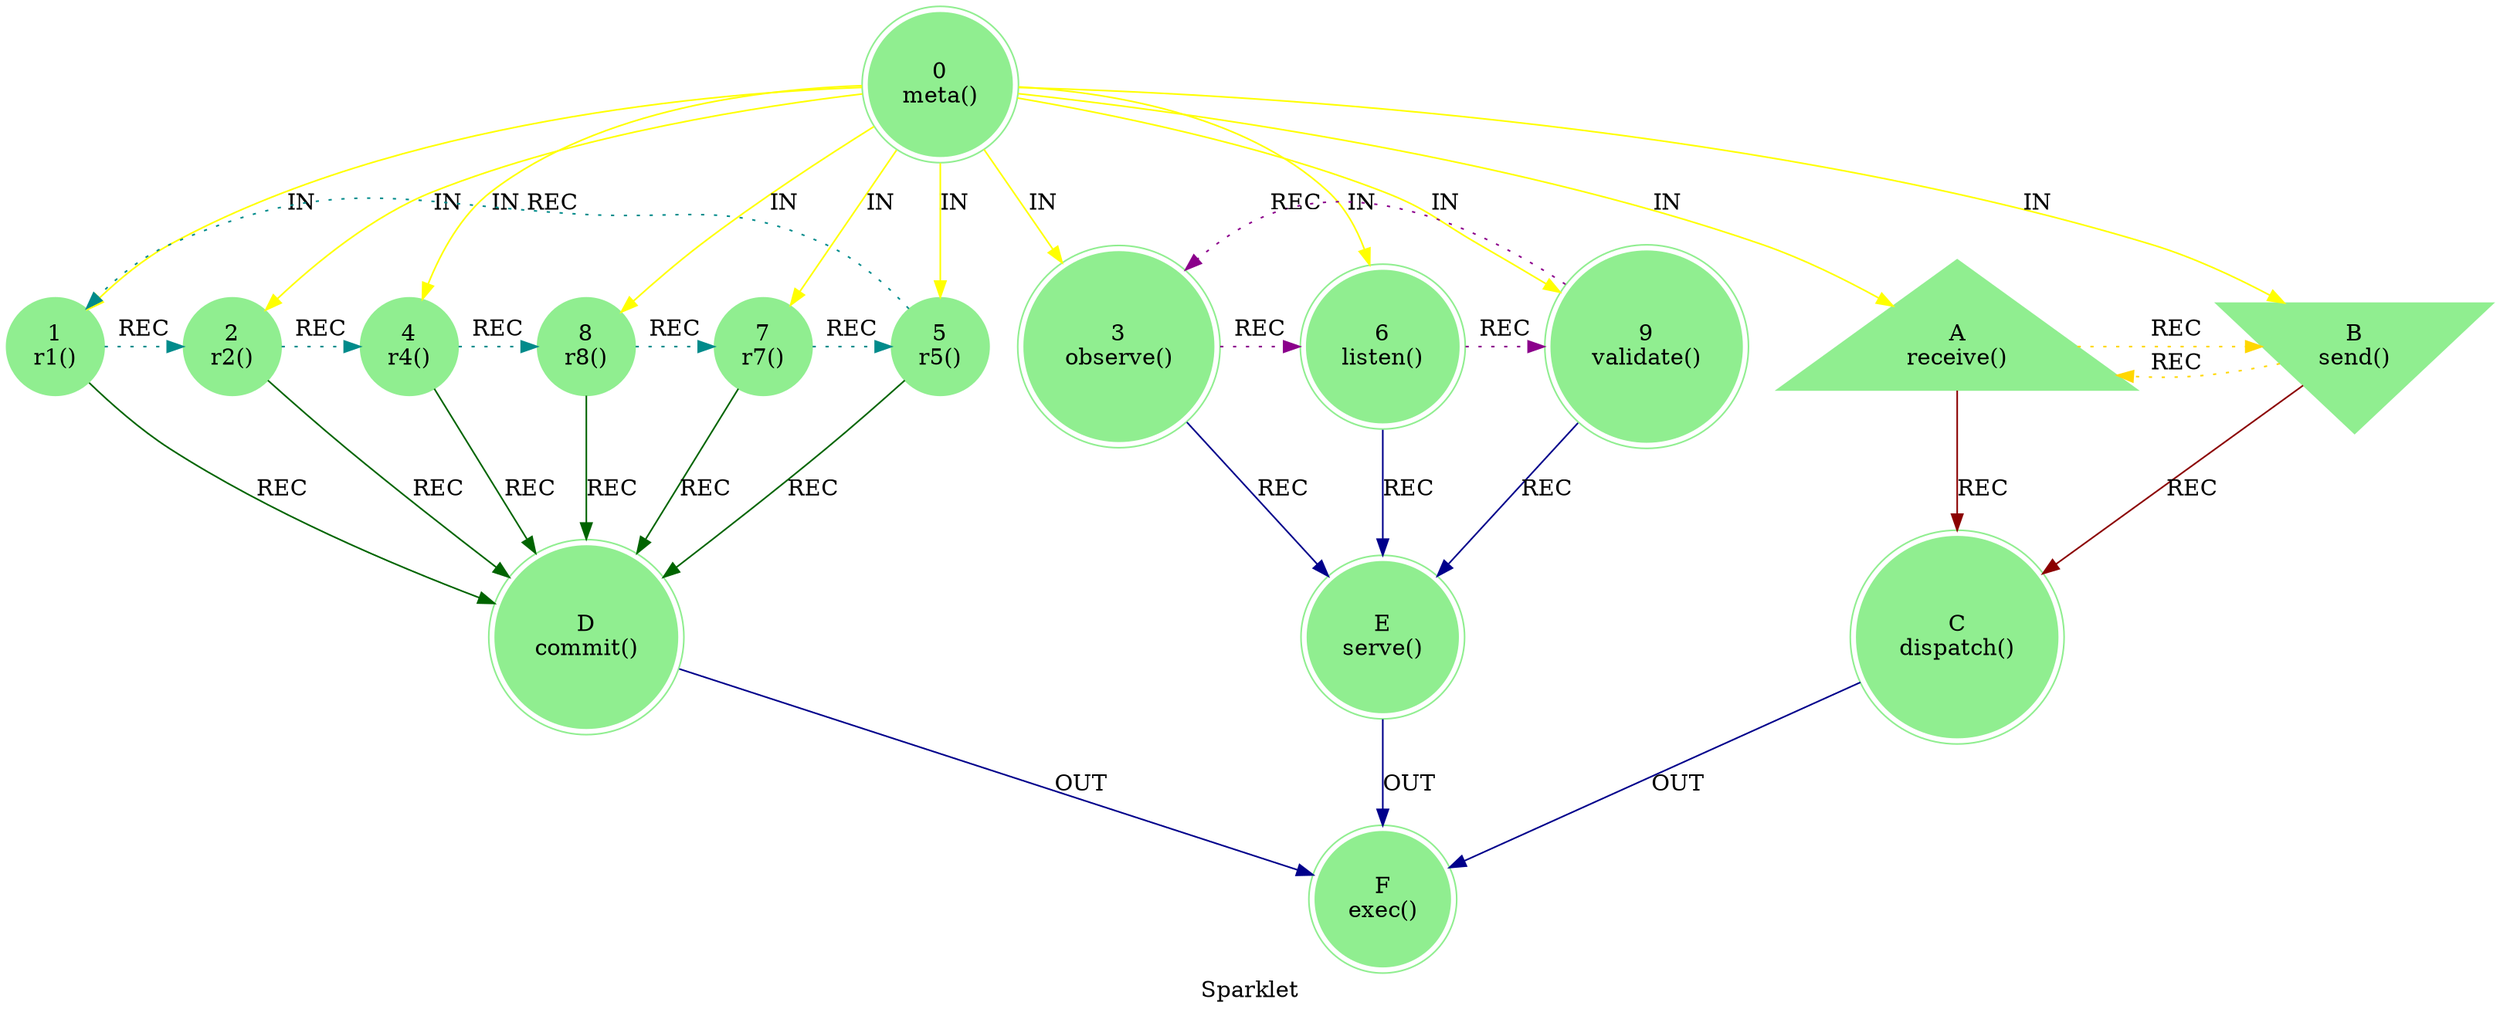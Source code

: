 strict digraph G {
    label = "Sparklet";
    style = filled;
    color = lightgray;
    node [shape = circle; style = filled; color = lightgreen;];
    
    // The Sacred 3-6-9 (Boundary of Perception).
    // "If you knew the magnificence of 3, 6, and 9, you would have a key to the universe." — Tesla.
    // The 1-2-4-8-7-5 Vortex (Boundary of Comprehension).
    spark_0_t [label = "0\nmeta()";shape = doublecircle;comment = "";];
    spark_1_t [label = "1\nr1()";shape = circle;comment = "";];
    spark_2_t [label = "2\nr2()";shape = circle;comment = "";];
    spark_4_t [label = "4\nr4()";shape = circle;comment = "";];
    spark_8_t [label = "8\nr8()";shape = circle;comment = "";];
    spark_7_t [label = "7\nr7()";shape = circle;comment = "";];
    spark_5_t [label = "5\nr5()";shape = circle;comment = "";];
    spark_3_t [label = "3\nobserve()";shape = doublecircle;comment = "";];
    spark_6_t [label = "6\nlisten()";shape = doublecircle;comment = "";];
    spark_9_t [label = "9\nvalidate()";shape = doublecircle;comment = "";];
    spark_a_t [label = "A\nreceive()";shape = triangle;comment = "";];
    spark_b_t [label = "B\nsend()";shape = invtriangle;comment = "";];
    spark_c_t [label = "C\ndispatch()";shape = doublecircle;comment = "";];
    spark_d_t [label = "D\ncommit()";shape = doublecircle;comment = "";];
    spark_e_t [label = "E\nserve()";shape = doublecircle;comment = "";];
    spark_f_t [label = "F\nexec()";shape = doublecircle;comment = "";];
    
    // IN = Input
    // OUT = Output
    // REC = Recursion
    spark_0_t -> {spark_a_t spark_b_t spark_1_t spark_2_t spark_3_t spark_4_t spark_5_t spark_6_t spark_7_t spark_8_t spark_9_t} [label = "IN"; color = yellow; comment = "";];
    
    {spark_a_t spark_b_t} -> spark_c_t [label = "REC"; color = darkred; comment = "";];
    {spark_1_t spark_2_t spark_4_t spark_8_t spark_7_t spark_5_t} -> spark_d_t [label = "REC"; color = darkgreen; comment = "";];
    {spark_3_t spark_6_t spark_9_t} -> spark_e_t [label = "REC"; color = darkblue; comment = "";];
    
    spark_1_t -> spark_2_t -> spark_4_t -> spark_8_t -> spark_7_t -> spark_5_t -> spark_1_t [label = "REC"; color = darkcyan; comment = ""; style = dotted; constraint = false;];
    spark_3_t -> spark_6_t -> spark_9_t -> spark_3_t [label = "REC"; color = darkmagenta; comment = ""; style = dotted; constraint = false;];
    spark_a_t -> spark_b_t -> spark_a_t [label = "REC"; color = gold; comment = ""; style = dotted; constraint = false;];
    
    {spark_c_t spark_d_t spark_e_t} -> spark_f_t [label = "OUT"; color = darkblue; comment = "";];
}